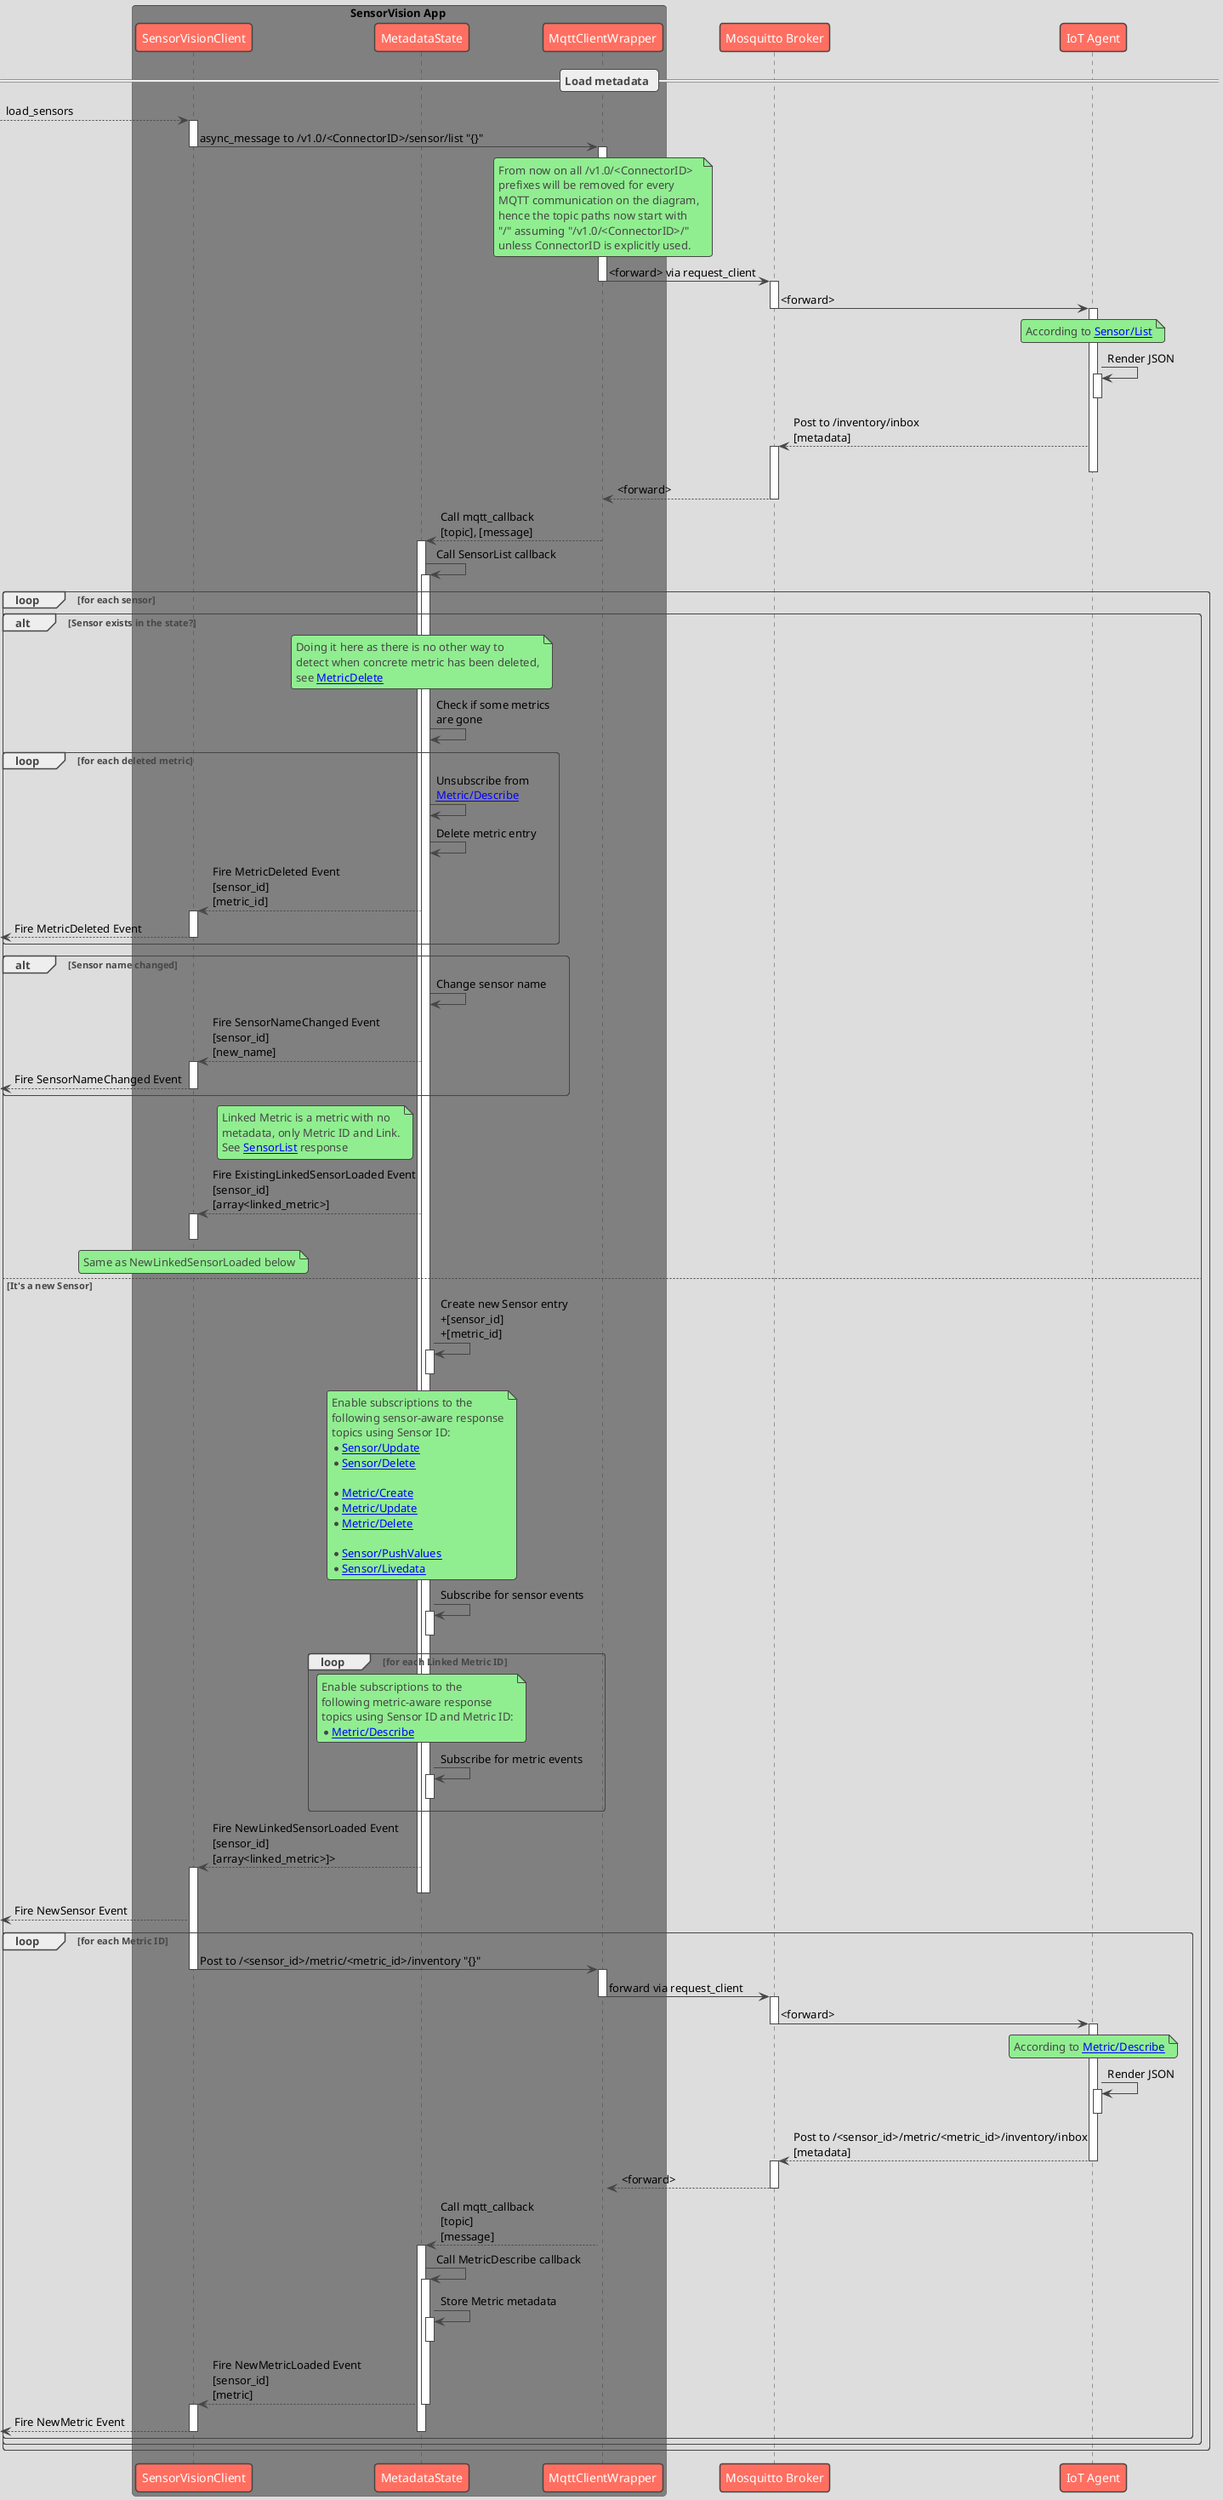 @startuml

!theme toy

box SensorVision App #grey
    participant SensorVisionClient as Client
    participant MetadataState as State
    participant MqttClientWrapper as Mqtt
end box

participant "Mosquitto Broker" as Broker
participant "IoT Agent" as Agent

== Load metadata ==
--> Client ++: load_sensors
Client -> Mqtt --++: async_message to /v1.0/<ConnectorID>/sensor/list "{}"
note over Mqtt
From now on all /v1.0/<ConnectorID>
prefixes will be removed for every
MQTT communication on the diagram,
hence the topic paths now start with
"/" assuming "/v1.0/<ConnectorID>/"
unless ConnectorID is explicitly used.
end note
Mqtt -> Broker --++: <forward> via request_client
Broker -> Agent --++: <forward>
note over Agent: According to [[https://docs-iot.teamviewer.com/mqtt-api/#532-list Sensor/List]]
Agent -> Agent ++--: Render JSON
Broker <-- Agent ++--: Post to /inventory/inbox\n[metadata]
Mqtt <-- Broker --: <forward>
State <-- Mqtt --++: Call mqtt_callback\n[topic], [message]
State -> State ++: Call SensorList callback
loop for each sensor
    alt Sensor exists in the state?
        note over State
        Doing it here as there is no other way to
        detect when concrete metric has been deleted,
        see [[https://docs-iot.teamviewer.com/mqtt-api/#544-delete MetricDelete]]
        end note
        State -> State : Check if some metrics\nare gone
        loop for each deleted metric
            State -> State : Unsubscribe from\n[[https://docs-iot.teamviewer.com/mqtt-api/#542-describe Metric/Describe]]
            State -> State : Delete metric entry
            Client <-- State ++: Fire MetricDeleted Event\n[sensor_id]\n[metric_id]
            <-- Client --: Fire MetricDeleted Event
        end loop
        alt Sensor name changed
            State -> State : Change sensor name
            Client <-- State ++: Fire SensorNameChanged Event\n[sensor_id]\n[new_name]
            <-- Client --: Fire SensorNameChanged Event
        end alt
        note left State
        Linked Metric is a metric with no
        metadata, only Metric ID and Link.
        See [[https://docs-iot.teamviewer.com/mqtt-api/#532-list SensorList]] response
        end note
        Client <-- State ++: Fire ExistingLinkedSensorLoaded Event\n[sensor_id]\n[array<linked_metric>]
        note over Client: Same as NewLinkedSensorLoaded below
        deactivate Client
    else It's a new Sensor
        State -> State ++--: Create new Sensor entry\n+[sensor_id]\n+[metric_id]
        note over State
        Enable subscriptions to the
        following sensor-aware response
        topics using Sensor ID:
        * [[https://docs-iot.teamviewer.com/mqtt-api/#533-update Sensor/Update]]
        * [[https://docs-iot.teamviewer.com/mqtt-api/#534-delete Sensor/Delete]]

        * [[https://docs-iot.teamviewer.com/mqtt-api/#541-create Metric/Create]]
        * [[https://docs-iot.teamviewer.com/mqtt-api/#543-update Metric/Update]]
        * [[https://docs-iot.teamviewer.com/mqtt-api/#534-delete Metric/Delete]]

        * [[https://docs-iot.teamviewer.com/mqtt-api/#51-push-metric-values Sensor/PushValues]]
        * [[https://docs-iot.teamviewer.com/mqtt-api/#52-get-metric-values Sensor/Livedata]]
        end note
        State -> State ++--: Subscribe for sensor events
        loop for each Linked Metric ID
            note over State
            Enable subscriptions to the
            following metric-aware response
            topics using Sensor ID and Metric ID:
            * [[https://docs-iot.teamviewer.com/mqtt-api/#542-describe Metric/Describe]]
            end note
            State -> State ++--: Subscribe for metric events
        end loop
        Client <-- State ++--: Fire NewLinkedSensorLoaded Event\n[sensor_id]\n[array<linked_metric>]>
        deactivate State
        <-- Client : Fire NewSensor Event
        loop for each Metric ID
            Client -> Mqtt --++: Post to /<sensor_id>/metric/<metric_id>/inventory "{}"
            Mqtt -> Broker --++: forward via request_client
            Broker -> Agent --++: <forward>
            note over Agent: According to [[https://docs-iot.teamviewer.com/mqtt-api/#542-describe Metric/Describe]]
            Agent -> Agent ++--: Render JSON
            Broker <-- Agent --++: Post to /<sensor_id>/metric/<metric_id>/inventory/inbox\n[metadata]
            Mqtt <-- Broker --++: <forward>
            State <-- Mqtt ++: Call mqtt_callback\n[topic]\n[message]
            State -> State ++: Call MetricDescribe callback
            State -> State ++--: Store Metric metadata
            Client <-- State --++: Fire NewMetricLoaded Event\n[sensor_id]\n[metric]
            <-- Client --: Fire NewMetric Event
            deactivate State
        end loop
    end alt
end

@enduml
